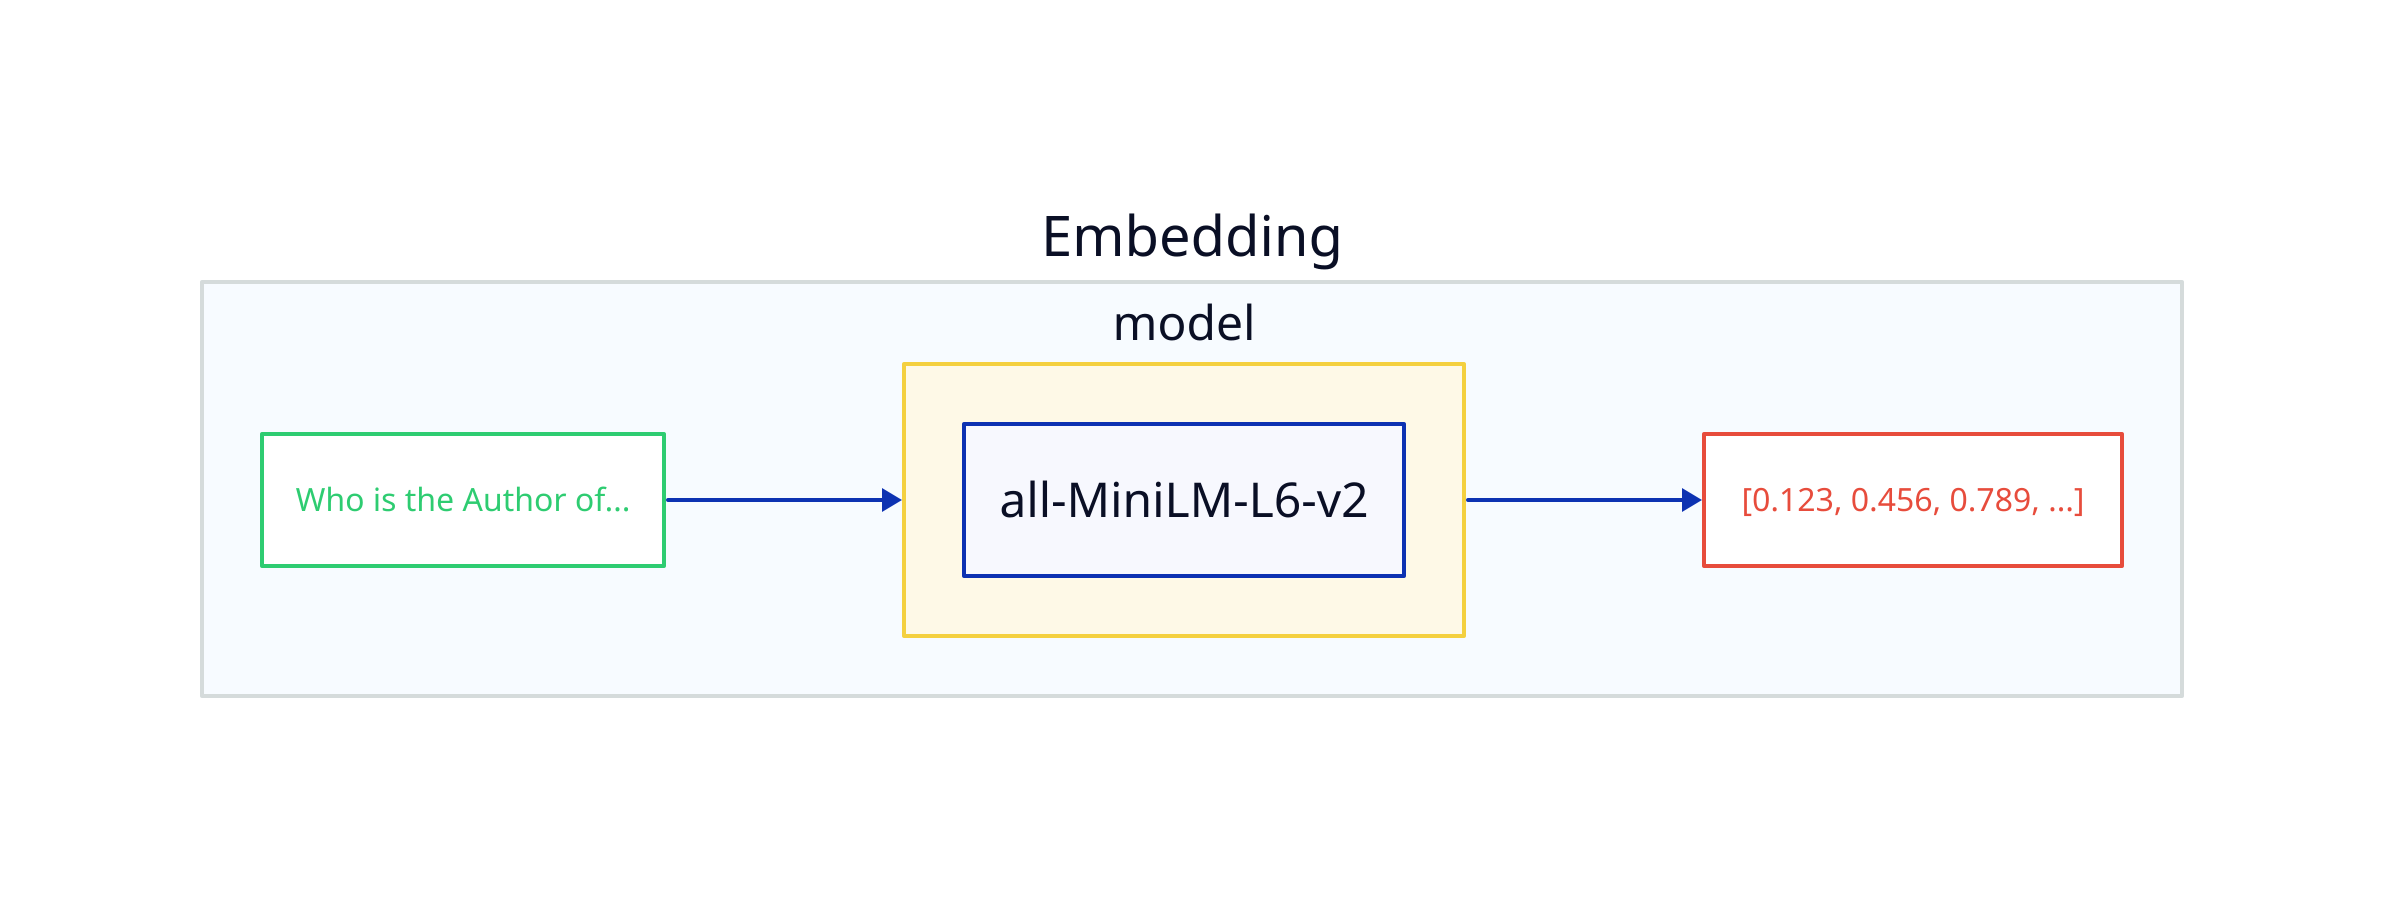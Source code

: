 container: {
  shape: rectangle
  style.stroke: "#D5DBDB"
  style.stroke-width: 2
  style.fill: "#F7FBFF"

  input: "Who is the Author of..." {
    shape: rectangle
    style.fill: "#FFFFFF"
    style.stroke: "#2ECC71"
    style.font-color: "#2ECC71"
  }

  model: {
    shape: rectangle
    style.fill: "#FEF9E7"
    style.stroke: "#F4D03F"

    network: "all-MiniLM-L6-v2" {
      style.font-size: 24
    }
  }

  output: "[0.123, 0.456, 0.789, ...]" {
    shape: rectangle
    style.fill: "#FFFFFF"
    style.stroke: "#E74C3C"
    style.font-color: "#E74C3C"
  }

  # Connections
  input -> model -> output

  # Label below model
  label: "Embedding"
}

direction: right

